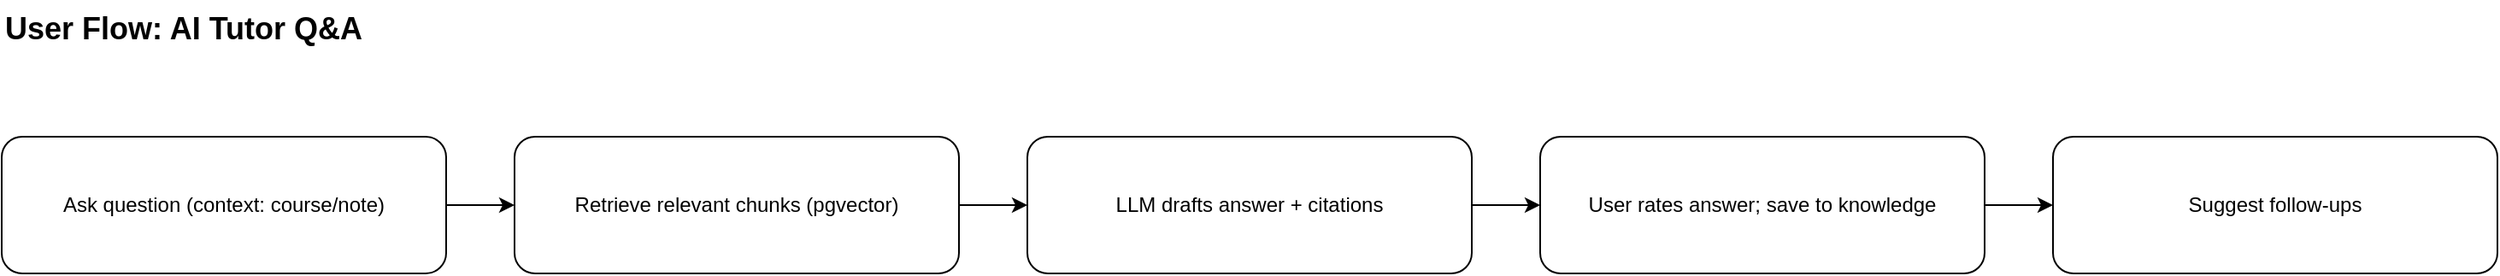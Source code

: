 <mxfile version="22.0.0"><diagram id="1759965770354209" name="User Flow: AI Tutor Q&amp;A"><mxGraphModel dx="1200" dy="800" grid="1" gridSize="10" guides="1" tooltips="1" connect="1" arrows="1" fold="1" page="1" pageScale="1" pageWidth="2200" pageHeight="1400" math="0" shadow="0"><root><mxCell id="0" /><mxCell id="1" parent="0" /><mxCell id="title" value="User Flow: AI Tutor Q&amp;A" style="text;whiteSpace=wrap;html=1;fontStyle=1;fontSize=18;" vertex="1" parent="1"><mxGeometry x="60" y="20" width="800" height="40" as="geometry" /></mxCell><mxCell id="s1" value="Ask question (context: course/note)" style="rounded=1;whiteSpace=wrap;html=1;" vertex="1" parent="1"><mxGeometry x="60" y="100" width="260" height="80" as="geometry" /></mxCell><mxCell id="s2" value="Retrieve relevant chunks (pgvector)" style="rounded=1;whiteSpace=wrap;html=1;" vertex="1" parent="1"><mxGeometry x="360" y="100" width="260" height="80" as="geometry" /></mxCell><mxCell id="e1" value="" style="endArrow=classic;" edge="1" parent="1" source="s1" target="s2"><mxGeometry relative="1" as="geometry" /></mxCell><mxCell id="s3" value="LLM drafts answer + citations" style="rounded=1;whiteSpace=wrap;html=1;" vertex="1" parent="1"><mxGeometry x="660" y="100" width="260" height="80" as="geometry" /></mxCell><mxCell id="e2" value="" style="endArrow=classic;" edge="1" parent="1" source="s2" target="s3"><mxGeometry relative="1" as="geometry" /></mxCell><mxCell id="s4" value="User rates answer; save to knowledge" style="rounded=1;whiteSpace=wrap;html=1;" vertex="1" parent="1"><mxGeometry x="960" y="100" width="260" height="80" as="geometry" /></mxCell><mxCell id="e3" value="" style="endArrow=classic;" edge="1" parent="1" source="s3" target="s4"><mxGeometry relative="1" as="geometry" /></mxCell><mxCell id="s5" value="Suggest follow-ups" style="rounded=1;whiteSpace=wrap;html=1;" vertex="1" parent="1"><mxGeometry x="1260" y="100" width="260" height="80" as="geometry" /></mxCell><mxCell id="e4" value="" style="endArrow=classic;" edge="1" parent="1" source="s4" target="s5"><mxGeometry relative="1" as="geometry" /></mxCell></root></mxGraphModel></diagram></mxfile>